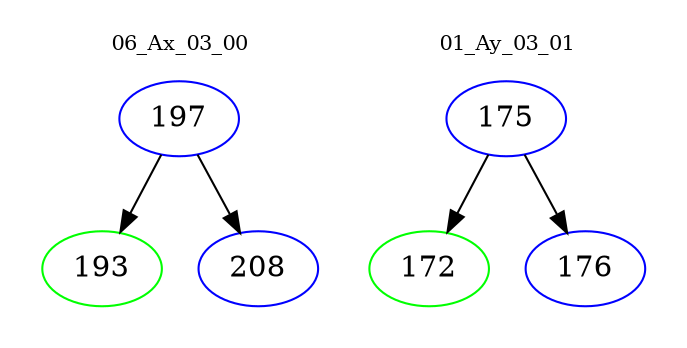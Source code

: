 digraph{
subgraph cluster_0 {
color = white
label = "06_Ax_03_00";
fontsize=10;
T0_197 [label="197", color="blue"]
T0_197 -> T0_193 [color="black"]
T0_193 [label="193", color="green"]
T0_197 -> T0_208 [color="black"]
T0_208 [label="208", color="blue"]
}
subgraph cluster_1 {
color = white
label = "01_Ay_03_01";
fontsize=10;
T1_175 [label="175", color="blue"]
T1_175 -> T1_172 [color="black"]
T1_172 [label="172", color="green"]
T1_175 -> T1_176 [color="black"]
T1_176 [label="176", color="blue"]
}
}
